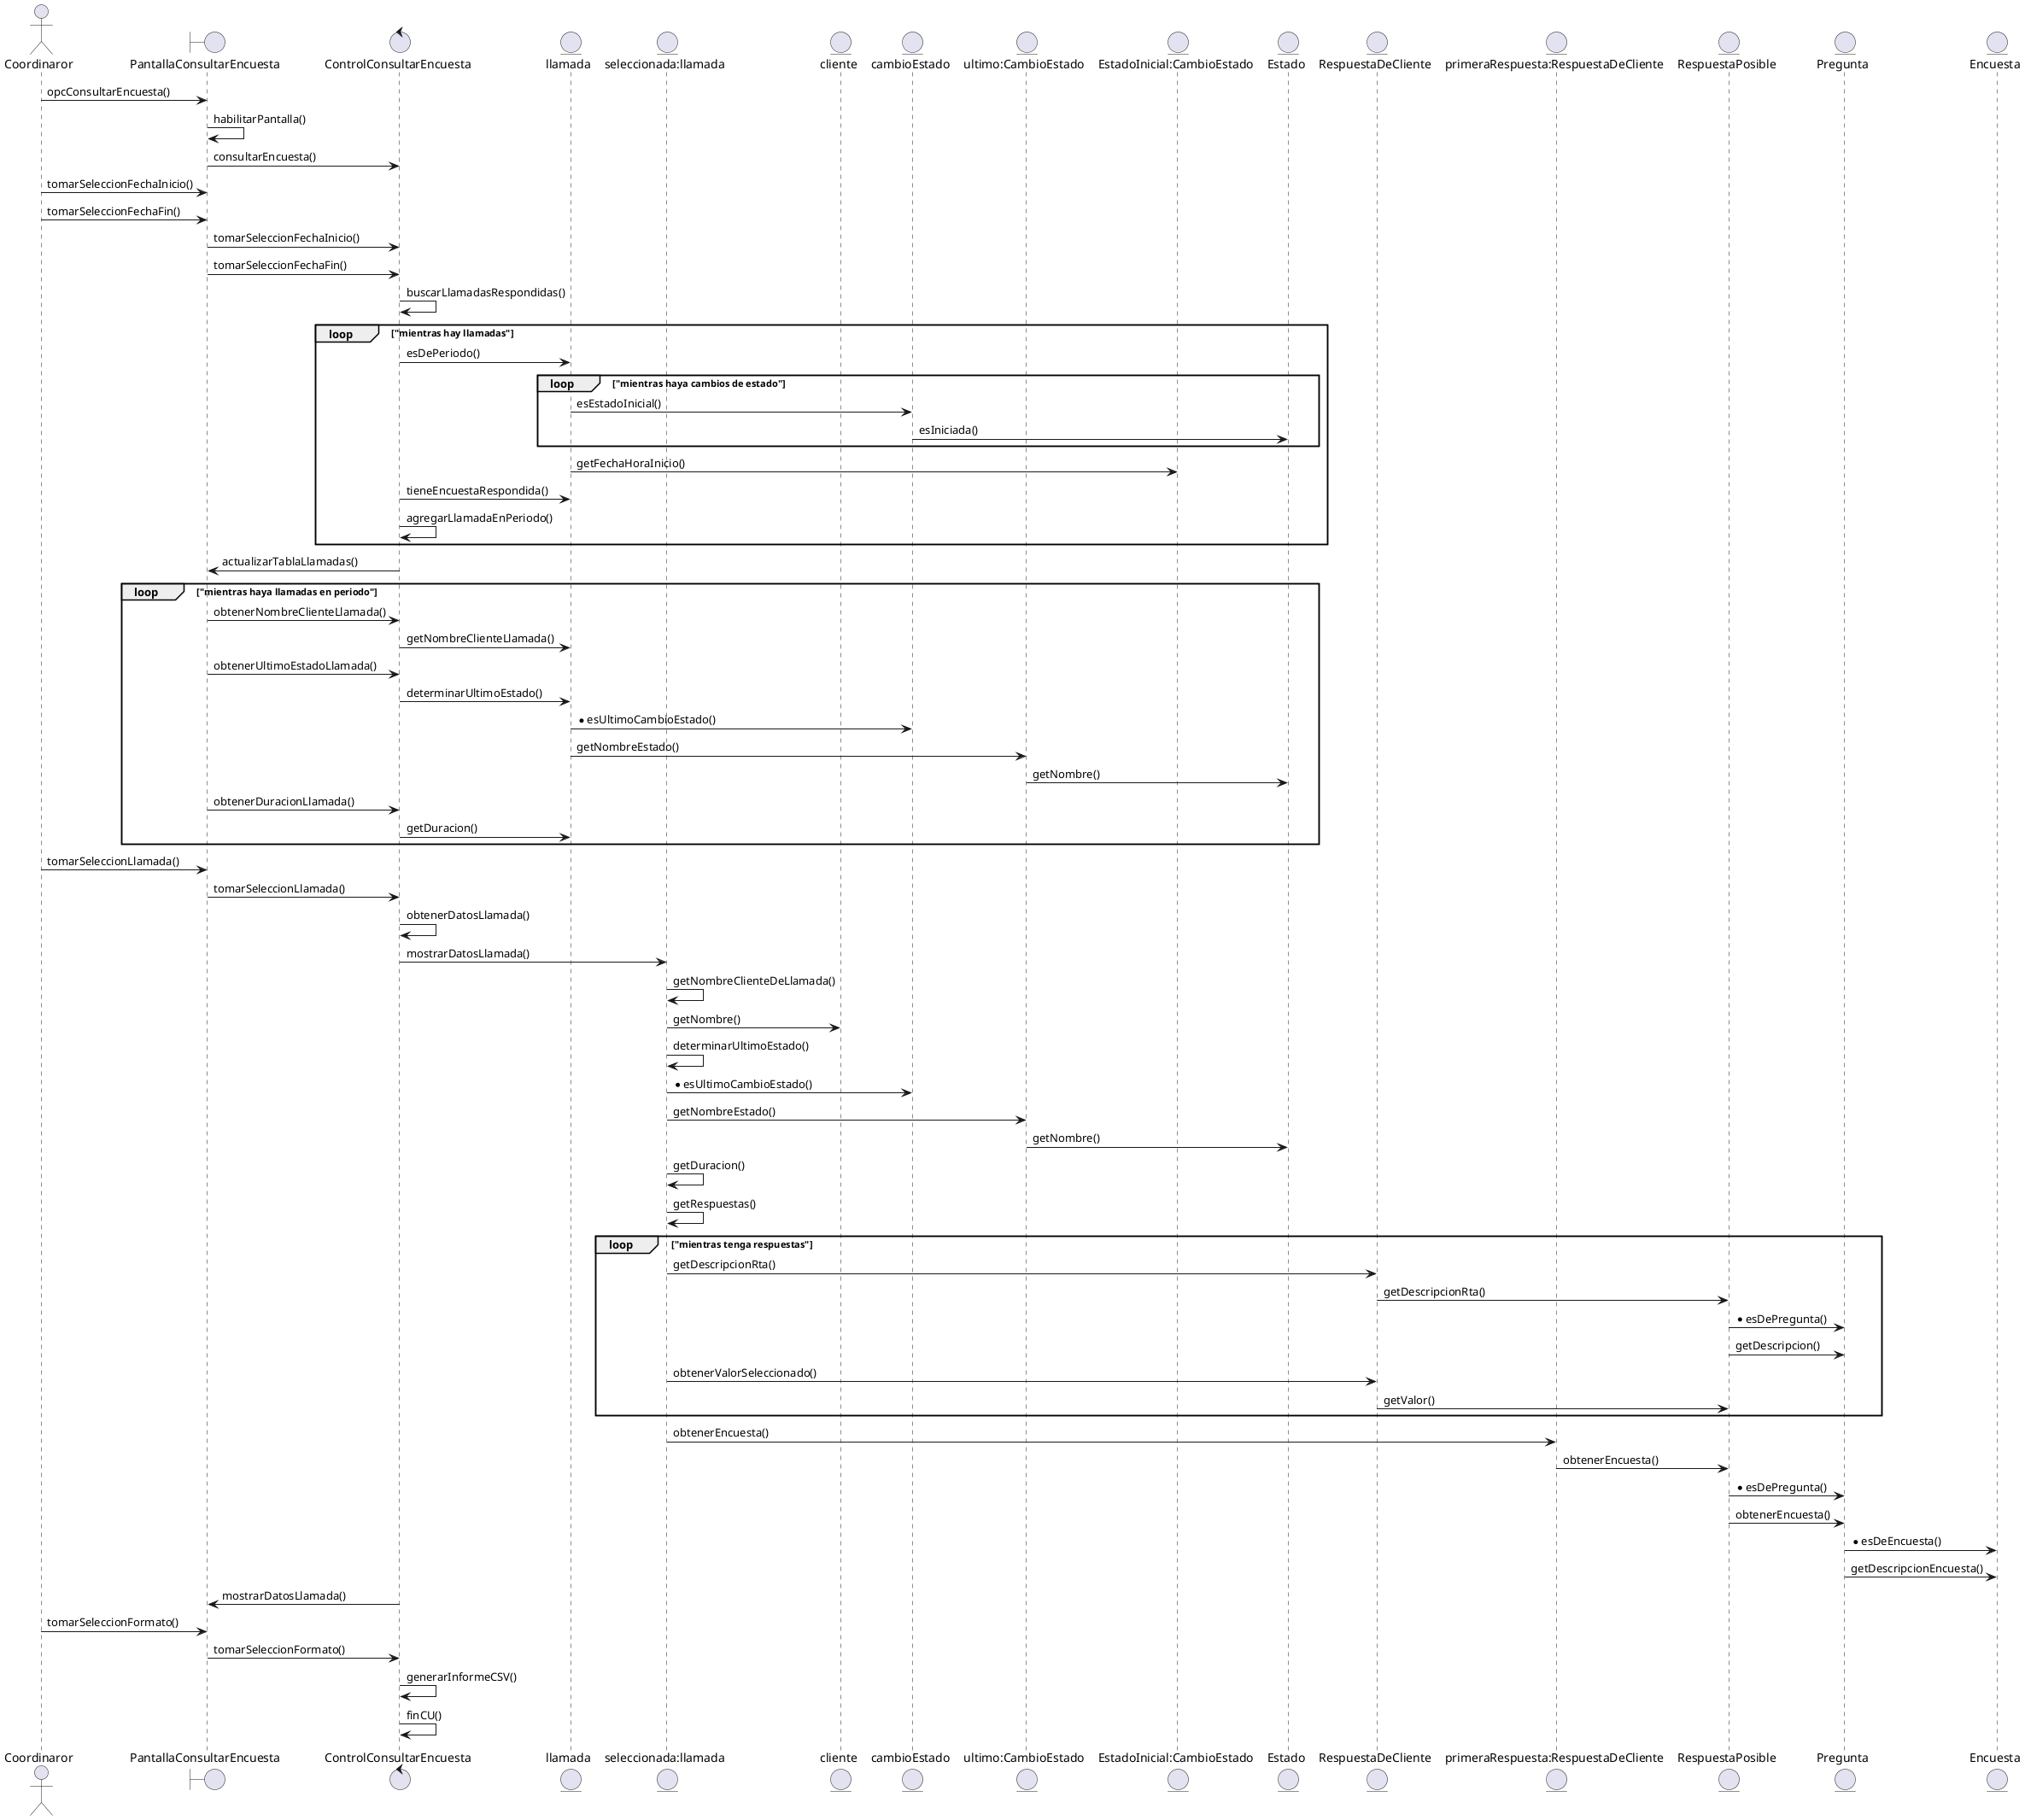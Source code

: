 @startuml
actor Coordinaror as co
boundary PantallaConsultarEncuesta as pa
control ControlConsultarEncuesta as ge
entity llamada as ll
entity "seleccionada:llamada" as sll
entity cliente as cl
entity cambioEstado as ce
entity "ultimo:CambioEstado" as uce
entity "EstadoInicial:CambioEstado" as ice
entity Estado as e
entity RespuestaDeCliente as rc
entity "primeraRespuesta:RespuestaDeCliente" as urc
entity RespuestaPosible as rp
entity Pregunta as pr
entity Encuesta as en

co -> pa: opcConsultarEncuesta()
pa -> pa: habilitarPantalla()
pa -> ge: consultarEncuesta()
co -> pa: tomarSeleccionFechaInicio()
co -> pa: tomarSeleccionFechaFin()
pa -> ge: tomarSeleccionFechaInicio()
pa -> ge: tomarSeleccionFechaFin()
ge -> ge: buscarLlamadasRespondidas()
loop "mientras hay llamadas"
ge -> ll: esDePeriodo()
loop "mientras haya cambios de estado"
ll -> ce: esEstadoInicial()
ce -> e: esIniciada()
end
ll -> ice: getFechaHoraInicio()
ge -> ll: tieneEncuestaRespondida()
ge -> ge: agregarLlamadaEnPeriodo()

end
ge -> pa: actualizarTablaLlamadas()
loop "mientras haya llamadas en periodo"
pa -> ge: obtenerNombreClienteLlamada()
ge -> ll: getNombreClienteLlamada()
pa -> ge: obtenerUltimoEstadoLlamada()
ge -> ll: determinarUltimoEstado()
ll -> ce: *esUltimoCambioEstado()
ll -> uce: getNombreEstado()
uce -> e: getNombre()
pa -> ge: obtenerDuracionLlamada()
ge -> ll: getDuracion()
end
co -> pa: tomarSeleccionLlamada()
pa -> ge: tomarSeleccionLlamada()
ge -> ge: obtenerDatosLlamada()
ge -> sll: mostrarDatosLlamada()
sll -> sll: getNombreClienteDeLlamada()
sll -> cl: getNombre()
sll -> sll: determinarUltimoEstado()
sll -> ce: *esUltimoCambioEstado()
sll -> uce: getNombreEstado()
uce -> e: getNombre()
sll -> sll: getDuracion()
sll -> sll: getRespuestas()
loop "mientras tenga respuestas"
sll -> rc: getDescripcionRta()
rc -> rp: getDescripcionRta()
rp -> pr: *esDePregunta()
rp -> pr: getDescripcion()
sll -> rc: obtenerValorSeleccionado()
rc -> rp: getValor()
end
sll -> urc: obtenerEncuesta()
urc -> rp: obtenerEncuesta()
rp -> pr: *esDePregunta()
rp -> pr: obtenerEncuesta()
pr -> en: *esDeEncuesta()
pr -> en: getDescripcionEncuesta()
ge -> pa: mostrarDatosLlamada()
co -> pa: tomarSeleccionFormato()
pa -> ge: tomarSeleccionFormato()
ge -> ge: generarInformeCSV()
ge -> ge: finCU()
@enduml
